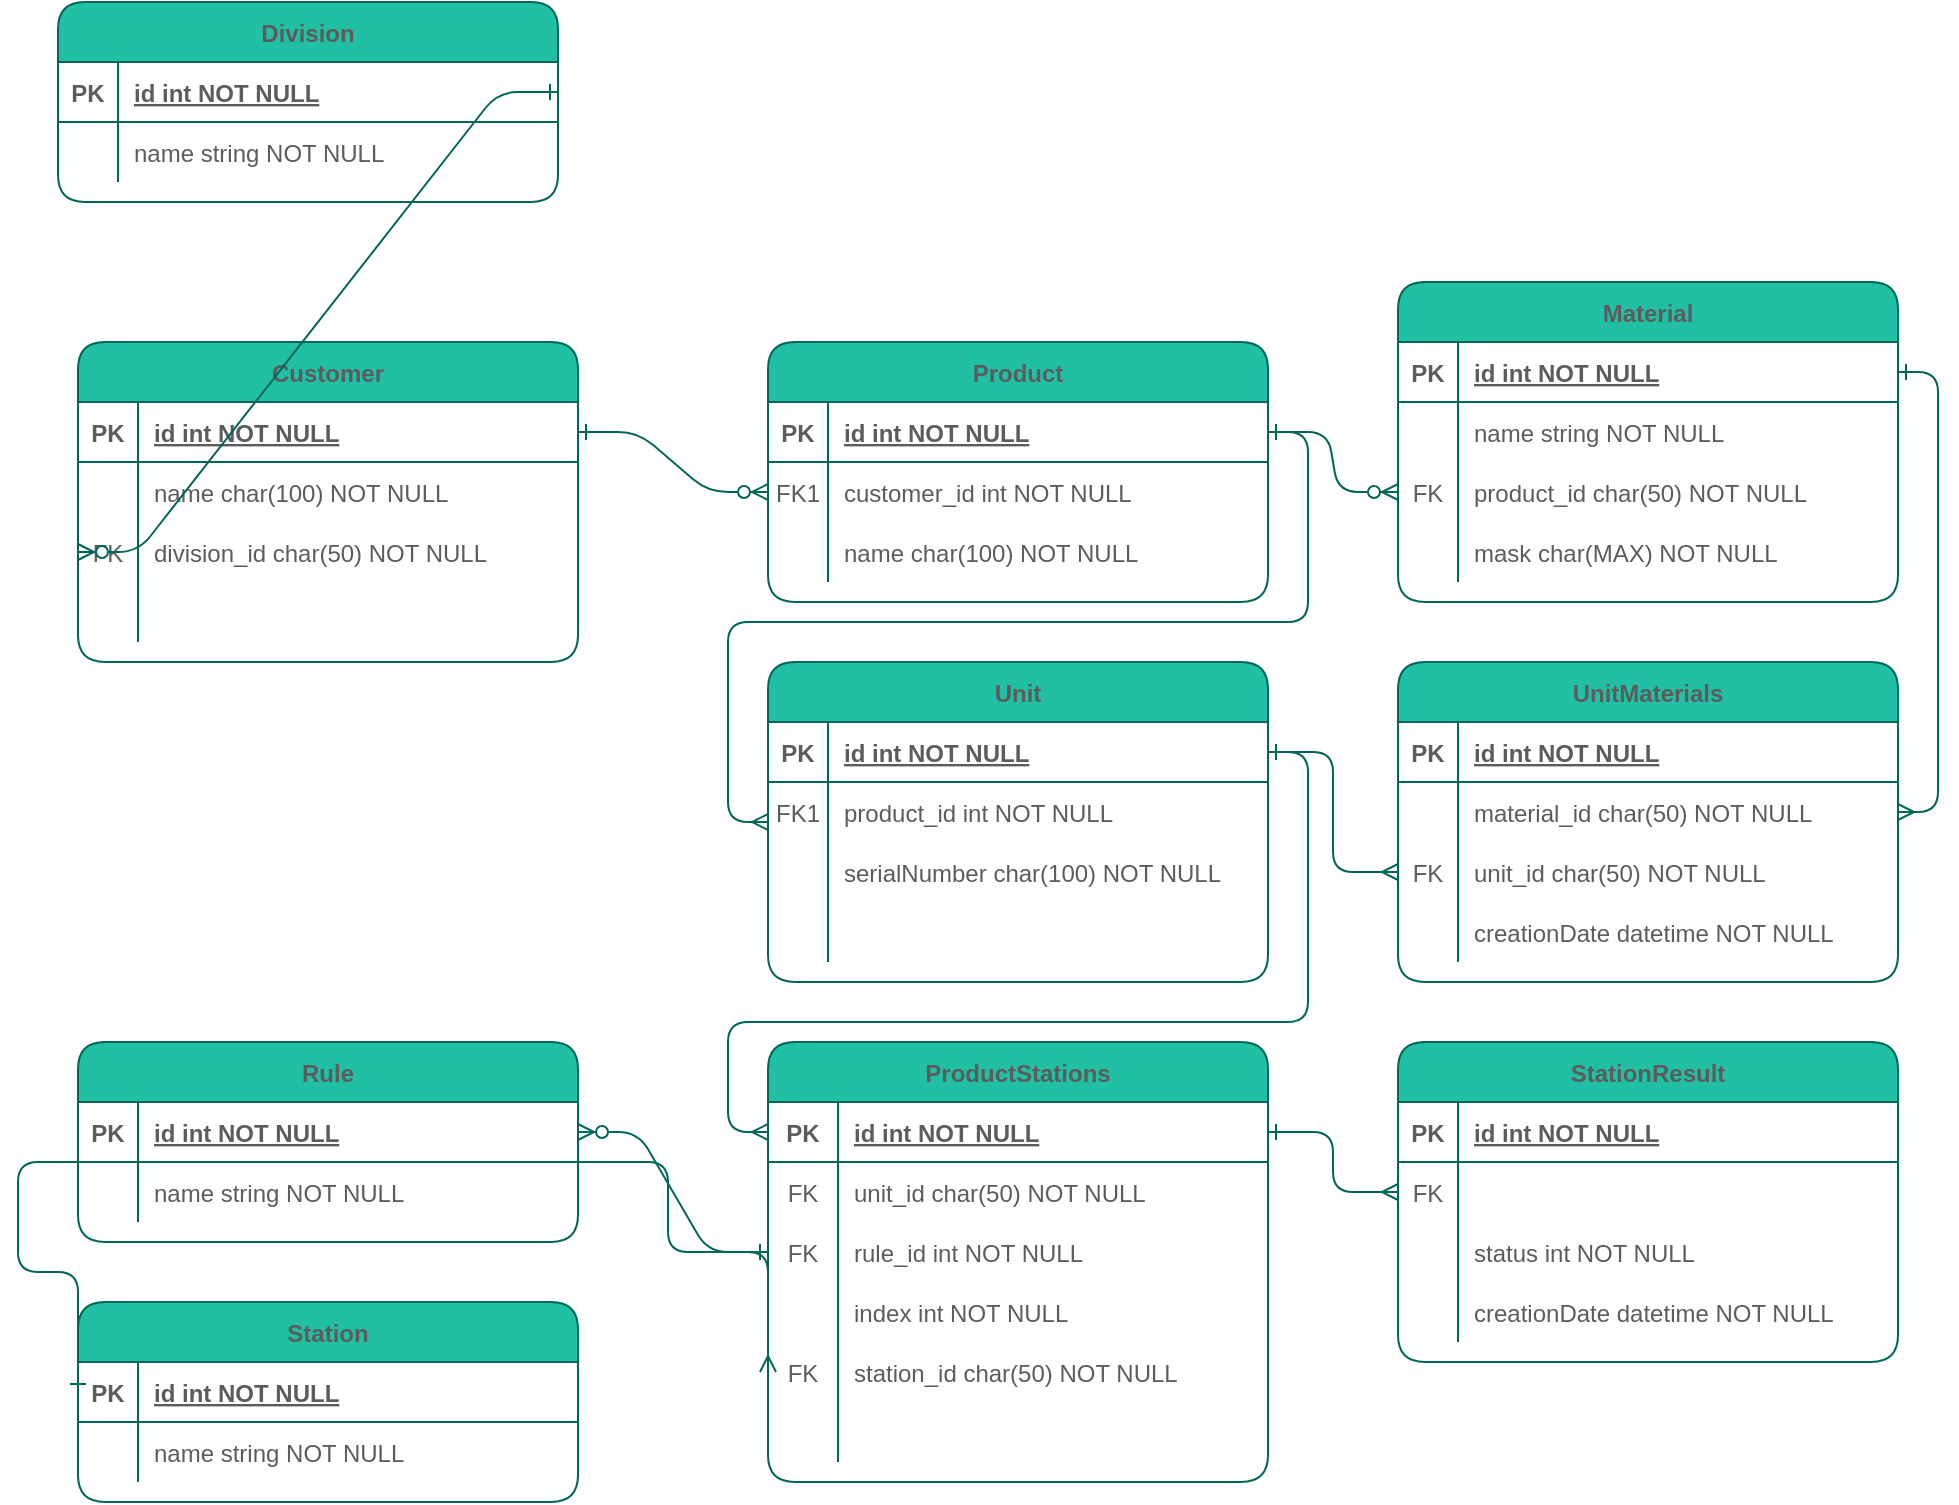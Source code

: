 <mxfile version="13.6.2" type="github">
  <diagram id="R2lEEEUBdFMjLlhIrx00" name="Page-1">
    <mxGraphModel dx="1422" dy="1845" grid="1" gridSize="10" guides="1" tooltips="1" connect="1" arrows="1" fold="1" page="1" pageScale="1" pageWidth="850" pageHeight="1100" math="0" shadow="0" extFonts="Permanent Marker^https://fonts.googleapis.com/css?family=Permanent+Marker">
      <root>
        <mxCell id="0" />
        <mxCell id="1" parent="0" />
        <mxCell id="C-vyLk0tnHw3VtMMgP7b-1" value="" style="edgeStyle=entityRelationEdgeStyle;endArrow=ERzeroToMany;startArrow=ERone;endFill=1;startFill=0;strokeColor=#006658;fontColor=#5C5C5C;" parent="1" source="C-vyLk0tnHw3VtMMgP7b-24" target="C-vyLk0tnHw3VtMMgP7b-6" edge="1">
          <mxGeometry width="100" height="100" relative="1" as="geometry">
            <mxPoint x="340" y="720" as="sourcePoint" />
            <mxPoint x="440" y="620" as="targetPoint" />
          </mxGeometry>
        </mxCell>
        <mxCell id="C-vyLk0tnHw3VtMMgP7b-23" value="Customer" style="shape=table;startSize=30;container=1;collapsible=1;childLayout=tableLayout;fixedRows=1;rowLines=0;fontStyle=1;align=center;resizeLast=1;rounded=1;fillColor=#21C0A5;strokeColor=#006658;fontColor=#5C5C5C;" parent="1" vertex="1">
          <mxGeometry x="80" y="120" width="250" height="160" as="geometry">
            <mxRectangle x="80" y="120" width="90" height="30" as="alternateBounds" />
          </mxGeometry>
        </mxCell>
        <mxCell id="C-vyLk0tnHw3VtMMgP7b-24" value="" style="shape=partialRectangle;collapsible=0;dropTarget=0;pointerEvents=0;fillColor=none;points=[[0,0.5],[1,0.5]];portConstraint=eastwest;top=0;left=0;right=0;bottom=1;rounded=1;strokeColor=#006658;fontColor=#5C5C5C;" parent="C-vyLk0tnHw3VtMMgP7b-23" vertex="1">
          <mxGeometry y="30" width="250" height="30" as="geometry" />
        </mxCell>
        <mxCell id="C-vyLk0tnHw3VtMMgP7b-25" value="PK" style="shape=partialRectangle;overflow=hidden;connectable=0;fillColor=none;top=0;left=0;bottom=0;right=0;fontStyle=1;rounded=1;strokeColor=#006658;fontColor=#5C5C5C;" parent="C-vyLk0tnHw3VtMMgP7b-24" vertex="1">
          <mxGeometry width="30" height="30" as="geometry" />
        </mxCell>
        <mxCell id="C-vyLk0tnHw3VtMMgP7b-26" value="id int NOT NULL " style="shape=partialRectangle;overflow=hidden;connectable=0;fillColor=none;top=0;left=0;bottom=0;right=0;align=left;spacingLeft=6;fontStyle=5;rounded=1;strokeColor=#006658;fontColor=#5C5C5C;" parent="C-vyLk0tnHw3VtMMgP7b-24" vertex="1">
          <mxGeometry x="30" width="220" height="30" as="geometry" />
        </mxCell>
        <mxCell id="C-vyLk0tnHw3VtMMgP7b-27" value="" style="shape=partialRectangle;collapsible=0;dropTarget=0;pointerEvents=0;fillColor=none;points=[[0,0.5],[1,0.5]];portConstraint=eastwest;top=0;left=0;right=0;bottom=0;rounded=1;strokeColor=#006658;fontColor=#5C5C5C;" parent="C-vyLk0tnHw3VtMMgP7b-23" vertex="1">
          <mxGeometry y="60" width="250" height="30" as="geometry" />
        </mxCell>
        <mxCell id="C-vyLk0tnHw3VtMMgP7b-28" value="" style="shape=partialRectangle;overflow=hidden;connectable=0;fillColor=none;top=0;left=0;bottom=0;right=0;rounded=1;strokeColor=#006658;fontColor=#5C5C5C;" parent="C-vyLk0tnHw3VtMMgP7b-27" vertex="1">
          <mxGeometry width="30" height="30" as="geometry" />
        </mxCell>
        <mxCell id="C-vyLk0tnHw3VtMMgP7b-29" value="name char(100) NOT NULL" style="shape=partialRectangle;overflow=hidden;connectable=0;fillColor=none;top=0;left=0;bottom=0;right=0;align=left;spacingLeft=6;rounded=1;strokeColor=#006658;fontColor=#5C5C5C;" parent="C-vyLk0tnHw3VtMMgP7b-27" vertex="1">
          <mxGeometry x="30" width="220" height="30" as="geometry" />
        </mxCell>
        <mxCell id="2rhXVrgkwxVS_i8DhZxt-41" style="shape=partialRectangle;collapsible=0;dropTarget=0;pointerEvents=0;fillColor=none;points=[[0,0.5],[1,0.5]];portConstraint=eastwest;top=0;left=0;right=0;bottom=0;rounded=1;strokeColor=#006658;fontColor=#5C5C5C;" parent="C-vyLk0tnHw3VtMMgP7b-23" vertex="1">
          <mxGeometry y="90" width="250" height="30" as="geometry" />
        </mxCell>
        <mxCell id="2rhXVrgkwxVS_i8DhZxt-42" value="FK" style="shape=partialRectangle;overflow=hidden;connectable=0;fillColor=none;top=0;left=0;bottom=0;right=0;rounded=1;strokeColor=#006658;fontColor=#5C5C5C;" parent="2rhXVrgkwxVS_i8DhZxt-41" vertex="1">
          <mxGeometry width="30" height="30" as="geometry" />
        </mxCell>
        <mxCell id="2rhXVrgkwxVS_i8DhZxt-43" style="shape=partialRectangle;overflow=hidden;connectable=0;fillColor=none;top=0;left=0;bottom=0;right=0;align=left;spacingLeft=6;rounded=1;strokeColor=#006658;fontColor=#5C5C5C;" parent="2rhXVrgkwxVS_i8DhZxt-41" vertex="1">
          <mxGeometry x="30" width="220" height="30" as="geometry" />
        </mxCell>
        <mxCell id="2rhXVrgkwxVS_i8DhZxt-38" style="shape=partialRectangle;collapsible=0;dropTarget=0;pointerEvents=0;fillColor=none;points=[[0,0.5],[1,0.5]];portConstraint=eastwest;top=0;left=0;right=0;bottom=0;rounded=1;strokeColor=#006658;fontColor=#5C5C5C;" parent="C-vyLk0tnHw3VtMMgP7b-23" vertex="1">
          <mxGeometry y="120" width="250" height="30" as="geometry" />
        </mxCell>
        <mxCell id="2rhXVrgkwxVS_i8DhZxt-39" style="shape=partialRectangle;overflow=hidden;connectable=0;fillColor=none;top=0;left=0;bottom=0;right=0;rounded=1;strokeColor=#006658;fontColor=#5C5C5C;" parent="2rhXVrgkwxVS_i8DhZxt-38" vertex="1">
          <mxGeometry width="30" height="30" as="geometry" />
        </mxCell>
        <mxCell id="2rhXVrgkwxVS_i8DhZxt-40" style="shape=partialRectangle;overflow=hidden;connectable=0;fillColor=none;top=0;left=0;bottom=0;right=0;align=left;spacingLeft=6;rounded=1;strokeColor=#006658;fontColor=#5C5C5C;" parent="2rhXVrgkwxVS_i8DhZxt-38" vertex="1">
          <mxGeometry x="30" width="220" height="30" as="geometry" />
        </mxCell>
        <mxCell id="2rhXVrgkwxVS_i8DhZxt-25" value="" style="edgeStyle=entityRelationEdgeStyle;endArrow=ERzeroToMany;startArrow=ERone;endFill=1;startFill=0;exitX=1;exitY=0.5;exitDx=0;exitDy=0;startSize=6;entryX=0;entryY=0.5;entryDx=0;entryDy=0;strokeColor=#006658;fontColor=#5C5C5C;" parent="1" source="2rhXVrgkwxVS_i8DhZxt-2" target="2rhXVrgkwxVS_i8DhZxt-41" edge="1">
          <mxGeometry width="100" height="100" relative="1" as="geometry">
            <mxPoint x="400" y="-5" as="sourcePoint" />
            <mxPoint x="240" y="100" as="targetPoint" />
          </mxGeometry>
        </mxCell>
        <mxCell id="2rhXVrgkwxVS_i8DhZxt-44" value="division_id char(50) NOT NULL" style="shape=partialRectangle;overflow=hidden;connectable=0;fillColor=none;top=0;left=0;bottom=0;right=0;align=left;spacingLeft=6;rounded=1;strokeColor=#006658;fontColor=#5C5C5C;" parent="1" vertex="1">
          <mxGeometry x="110" y="210" width="220" height="30" as="geometry" />
        </mxCell>
        <mxCell id="C-vyLk0tnHw3VtMMgP7b-2" value="Product" style="shape=table;startSize=30;container=1;collapsible=1;childLayout=tableLayout;fixedRows=1;rowLines=0;fontStyle=1;align=center;resizeLast=1;rounded=1;fillColor=#21C0A5;strokeColor=#006658;fontColor=#5C5C5C;" parent="1" vertex="1">
          <mxGeometry x="425" y="120" width="250" height="130" as="geometry" />
        </mxCell>
        <mxCell id="C-vyLk0tnHw3VtMMgP7b-3" value="" style="shape=partialRectangle;collapsible=0;dropTarget=0;pointerEvents=0;fillColor=none;points=[[0,0.5],[1,0.5]];portConstraint=eastwest;top=0;left=0;right=0;bottom=1;rounded=1;strokeColor=#006658;fontColor=#5C5C5C;" parent="C-vyLk0tnHw3VtMMgP7b-2" vertex="1">
          <mxGeometry y="30" width="250" height="30" as="geometry" />
        </mxCell>
        <mxCell id="C-vyLk0tnHw3VtMMgP7b-4" value="PK" style="shape=partialRectangle;overflow=hidden;connectable=0;fillColor=none;top=0;left=0;bottom=0;right=0;fontStyle=1;rounded=1;strokeColor=#006658;fontColor=#5C5C5C;" parent="C-vyLk0tnHw3VtMMgP7b-3" vertex="1">
          <mxGeometry width="30" height="30" as="geometry" />
        </mxCell>
        <mxCell id="C-vyLk0tnHw3VtMMgP7b-5" value="id int NOT NULL " style="shape=partialRectangle;overflow=hidden;connectable=0;fillColor=none;top=0;left=0;bottom=0;right=0;align=left;spacingLeft=6;fontStyle=5;rounded=1;strokeColor=#006658;fontColor=#5C5C5C;" parent="C-vyLk0tnHw3VtMMgP7b-3" vertex="1">
          <mxGeometry x="30" width="220" height="30" as="geometry" />
        </mxCell>
        <mxCell id="C-vyLk0tnHw3VtMMgP7b-6" value="" style="shape=partialRectangle;collapsible=0;dropTarget=0;pointerEvents=0;fillColor=none;points=[[0,0.5],[1,0.5]];portConstraint=eastwest;top=0;left=0;right=0;bottom=0;rounded=1;strokeColor=#006658;fontColor=#5C5C5C;" parent="C-vyLk0tnHw3VtMMgP7b-2" vertex="1">
          <mxGeometry y="60" width="250" height="30" as="geometry" />
        </mxCell>
        <mxCell id="C-vyLk0tnHw3VtMMgP7b-7" value="FK1" style="shape=partialRectangle;overflow=hidden;connectable=0;fillColor=none;top=0;left=0;bottom=0;right=0;rounded=1;strokeColor=#006658;fontColor=#5C5C5C;" parent="C-vyLk0tnHw3VtMMgP7b-6" vertex="1">
          <mxGeometry width="30" height="30" as="geometry" />
        </mxCell>
        <mxCell id="C-vyLk0tnHw3VtMMgP7b-8" value="customer_id int NOT NULL" style="shape=partialRectangle;overflow=hidden;connectable=0;fillColor=none;top=0;left=0;bottom=0;right=0;align=left;spacingLeft=6;rounded=1;strokeColor=#006658;fontColor=#5C5C5C;" parent="C-vyLk0tnHw3VtMMgP7b-6" vertex="1">
          <mxGeometry x="30" width="220" height="30" as="geometry" />
        </mxCell>
        <mxCell id="C-vyLk0tnHw3VtMMgP7b-9" value="" style="shape=partialRectangle;collapsible=0;dropTarget=0;pointerEvents=0;fillColor=none;points=[[0,0.5],[1,0.5]];portConstraint=eastwest;top=0;left=0;right=0;bottom=0;rounded=1;strokeColor=#006658;fontColor=#5C5C5C;" parent="C-vyLk0tnHw3VtMMgP7b-2" vertex="1">
          <mxGeometry y="90" width="250" height="30" as="geometry" />
        </mxCell>
        <mxCell id="C-vyLk0tnHw3VtMMgP7b-10" value="" style="shape=partialRectangle;overflow=hidden;connectable=0;fillColor=none;top=0;left=0;bottom=0;right=0;rounded=1;strokeColor=#006658;fontColor=#5C5C5C;" parent="C-vyLk0tnHw3VtMMgP7b-9" vertex="1">
          <mxGeometry width="30" height="30" as="geometry" />
        </mxCell>
        <mxCell id="C-vyLk0tnHw3VtMMgP7b-11" value="name char(100) NOT NULL" style="shape=partialRectangle;overflow=hidden;connectable=0;fillColor=none;top=0;left=0;bottom=0;right=0;align=left;spacingLeft=6;rounded=1;strokeColor=#006658;fontColor=#5C5C5C;" parent="C-vyLk0tnHw3VtMMgP7b-9" vertex="1">
          <mxGeometry x="30" width="220" height="30" as="geometry" />
        </mxCell>
        <mxCell id="2rhXVrgkwxVS_i8DhZxt-52" value="" style="edgeStyle=entityRelationEdgeStyle;endArrow=ERzeroToMany;startArrow=ERone;endFill=1;startFill=0;exitX=1;exitY=0.5;exitDx=0;exitDy=0;entryX=0;entryY=0.5;entryDx=0;entryDy=0;strokeColor=#006658;fontColor=#5C5C5C;" parent="1" source="C-vyLk0tnHw3VtMMgP7b-3" target="2rhXVrgkwxVS_i8DhZxt-53" edge="1">
          <mxGeometry width="100" height="100" relative="1" as="geometry">
            <mxPoint x="690" y="180" as="sourcePoint" />
            <mxPoint x="730" y="200" as="targetPoint" />
          </mxGeometry>
        </mxCell>
        <mxCell id="2rhXVrgkwxVS_i8DhZxt-87" value="" style="edgeStyle=entityRelationEdgeStyle;endArrow=ERone;startArrow=ERzeroToMany;endFill=0;startFill=1;exitX=1;exitY=0.5;exitDx=0;exitDy=0;entryX=0;entryY=0.5;entryDx=0;entryDy=0;strokeColor=#006658;fontColor=#5C5C5C;" parent="1" source="2rhXVrgkwxVS_i8DhZxt-81" target="2rhXVrgkwxVS_i8DhZxt-77" edge="1">
          <mxGeometry width="100" height="100" relative="1" as="geometry">
            <mxPoint x="335" y="660" as="sourcePoint" />
            <mxPoint x="430" y="690" as="targetPoint" />
          </mxGeometry>
        </mxCell>
        <mxCell id="2rhXVrgkwxVS_i8DhZxt-1" value="Division" style="shape=table;startSize=30;container=1;collapsible=1;childLayout=tableLayout;fixedRows=1;rowLines=0;fontStyle=1;align=center;resizeLast=1;rounded=1;fillColor=#21C0A5;strokeColor=#006658;fontColor=#5C5C5C;" parent="1" vertex="1">
          <mxGeometry x="70" y="-50" width="250" height="100" as="geometry" />
        </mxCell>
        <mxCell id="2rhXVrgkwxVS_i8DhZxt-2" value="" style="shape=partialRectangle;collapsible=0;dropTarget=0;pointerEvents=0;fillColor=none;points=[[0,0.5],[1,0.5]];portConstraint=eastwest;top=0;left=0;right=0;bottom=1;rounded=1;strokeColor=#006658;fontColor=#5C5C5C;" parent="2rhXVrgkwxVS_i8DhZxt-1" vertex="1">
          <mxGeometry y="30" width="250" height="30" as="geometry" />
        </mxCell>
        <mxCell id="2rhXVrgkwxVS_i8DhZxt-3" value="PK" style="shape=partialRectangle;overflow=hidden;connectable=0;fillColor=none;top=0;left=0;bottom=0;right=0;fontStyle=1;rounded=1;strokeColor=#006658;fontColor=#5C5C5C;" parent="2rhXVrgkwxVS_i8DhZxt-2" vertex="1">
          <mxGeometry width="30" height="30" as="geometry" />
        </mxCell>
        <mxCell id="2rhXVrgkwxVS_i8DhZxt-4" value="id int NOT NULL " style="shape=partialRectangle;overflow=hidden;connectable=0;fillColor=none;top=0;left=0;bottom=0;right=0;align=left;spacingLeft=6;fontStyle=5;rounded=1;strokeColor=#006658;fontColor=#5C5C5C;" parent="2rhXVrgkwxVS_i8DhZxt-2" vertex="1">
          <mxGeometry x="30" width="220" height="30" as="geometry" />
        </mxCell>
        <mxCell id="2rhXVrgkwxVS_i8DhZxt-8" value="" style="shape=partialRectangle;collapsible=0;dropTarget=0;pointerEvents=0;fillColor=none;points=[[0,0.5],[1,0.5]];portConstraint=eastwest;top=0;left=0;right=0;bottom=0;rounded=1;strokeColor=#006658;fontColor=#5C5C5C;" parent="2rhXVrgkwxVS_i8DhZxt-1" vertex="1">
          <mxGeometry y="60" width="250" height="30" as="geometry" />
        </mxCell>
        <mxCell id="2rhXVrgkwxVS_i8DhZxt-9" value="" style="shape=partialRectangle;overflow=hidden;connectable=0;fillColor=none;top=0;left=0;bottom=0;right=0;rounded=1;strokeColor=#006658;fontColor=#5C5C5C;" parent="2rhXVrgkwxVS_i8DhZxt-8" vertex="1">
          <mxGeometry width="30" height="30" as="geometry" />
        </mxCell>
        <mxCell id="2rhXVrgkwxVS_i8DhZxt-10" value="name string NOT NULL" style="shape=partialRectangle;overflow=hidden;connectable=0;fillColor=none;top=0;left=0;bottom=0;right=0;align=left;spacingLeft=6;rounded=1;strokeColor=#006658;fontColor=#5C5C5C;" parent="2rhXVrgkwxVS_i8DhZxt-8" vertex="1">
          <mxGeometry x="30" width="220" height="30" as="geometry" />
        </mxCell>
        <mxCell id="2rhXVrgkwxVS_i8DhZxt-117" style="edgeStyle=orthogonalEdgeStyle;rounded=1;sketch=0;orthogonalLoop=1;jettySize=auto;html=1;exitX=0;exitY=0.5;exitDx=0;exitDy=0;entryX=0;entryY=0.5;entryDx=0;entryDy=0;shadow=0;strokeColor=#006658;strokeWidth=1;fillColor=#21C0A5;fontColor=#5C5C5C;endArrow=ERmany;endFill=0;startArrow=ERone;startFill=0;" parent="1" source="2rhXVrgkwxVS_i8DhZxt-18" target="2rhXVrgkwxVS_i8DhZxt-67" edge="1">
          <mxGeometry relative="1" as="geometry">
            <Array as="points">
              <mxPoint x="50" y="585" />
              <mxPoint x="50" y="530" />
              <mxPoint x="375" y="530" />
              <mxPoint x="375" y="575" />
            </Array>
          </mxGeometry>
        </mxCell>
        <mxCell id="2rhXVrgkwxVS_i8DhZxt-118" value="product_station_id char(50) NOT NULL" style="shape=partialRectangle;overflow=hidden;connectable=0;fillColor=none;top=0;left=0;bottom=0;right=0;align=left;spacingLeft=6;rounded=1;strokeColor=#006658;fontColor=#5C5C5C;" parent="1" vertex="1">
          <mxGeometry x="760" y="475" width="220" height="30" as="geometry" />
        </mxCell>
        <mxCell id="2rhXVrgkwxVS_i8DhZxt-119" style="edgeStyle=orthogonalEdgeStyle;rounded=1;sketch=0;orthogonalLoop=1;jettySize=auto;html=1;exitX=1;exitY=0.5;exitDx=0;exitDy=0;entryX=0;entryY=0.5;entryDx=0;entryDy=0;shadow=0;startArrow=ERone;startFill=0;endArrow=ERmany;endFill=0;strokeColor=#006658;strokeWidth=1;fillColor=#21C0A5;fontColor=#5C5C5C;" parent="1" source="2rhXVrgkwxVS_i8DhZxt-60" target="2rhXVrgkwxVS_i8DhZxt-104" edge="1">
          <mxGeometry relative="1" as="geometry" />
        </mxCell>
        <mxCell id="2rhXVrgkwxVS_i8DhZxt-88" value="StationResult" style="shape=table;startSize=30;container=1;collapsible=1;childLayout=tableLayout;fixedRows=1;rowLines=0;fontStyle=1;align=center;resizeLast=1;rounded=1;fillColor=#21C0A5;strokeColor=#006658;fontColor=#5C5C5C;" parent="1" vertex="1">
          <mxGeometry x="740" y="470" width="250" height="160" as="geometry" />
        </mxCell>
        <mxCell id="2rhXVrgkwxVS_i8DhZxt-89" value="" style="shape=partialRectangle;collapsible=0;dropTarget=0;pointerEvents=0;fillColor=none;points=[[0,0.5],[1,0.5]];portConstraint=eastwest;top=0;left=0;right=0;bottom=1;rounded=1;strokeColor=#006658;fontColor=#5C5C5C;" parent="2rhXVrgkwxVS_i8DhZxt-88" vertex="1">
          <mxGeometry y="30" width="250" height="30" as="geometry" />
        </mxCell>
        <mxCell id="2rhXVrgkwxVS_i8DhZxt-90" value="PK" style="shape=partialRectangle;overflow=hidden;connectable=0;fillColor=none;top=0;left=0;bottom=0;right=0;fontStyle=1;rounded=1;strokeColor=#006658;fontColor=#5C5C5C;" parent="2rhXVrgkwxVS_i8DhZxt-89" vertex="1">
          <mxGeometry width="30" height="30" as="geometry" />
        </mxCell>
        <mxCell id="2rhXVrgkwxVS_i8DhZxt-91" value="id int NOT NULL " style="shape=partialRectangle;overflow=hidden;connectable=0;fillColor=none;top=0;left=0;bottom=0;right=0;align=left;spacingLeft=6;fontStyle=5;rounded=1;strokeColor=#006658;fontColor=#5C5C5C;" parent="2rhXVrgkwxVS_i8DhZxt-89" vertex="1">
          <mxGeometry x="30" width="220" height="30" as="geometry" />
        </mxCell>
        <mxCell id="2rhXVrgkwxVS_i8DhZxt-104" style="shape=partialRectangle;collapsible=0;dropTarget=0;pointerEvents=0;fillColor=none;points=[[0,0.5],[1,0.5]];portConstraint=eastwest;top=0;left=0;right=0;bottom=0;rounded=1;strokeColor=#006658;fontColor=#5C5C5C;" parent="2rhXVrgkwxVS_i8DhZxt-88" vertex="1">
          <mxGeometry y="60" width="250" height="30" as="geometry" />
        </mxCell>
        <mxCell id="2rhXVrgkwxVS_i8DhZxt-105" value="FK" style="shape=partialRectangle;overflow=hidden;connectable=0;fillColor=none;top=0;left=0;bottom=0;right=0;rounded=1;strokeColor=#006658;fontColor=#5C5C5C;" parent="2rhXVrgkwxVS_i8DhZxt-104" vertex="1">
          <mxGeometry width="30" height="30" as="geometry" />
        </mxCell>
        <mxCell id="2rhXVrgkwxVS_i8DhZxt-106" style="shape=partialRectangle;overflow=hidden;connectable=0;fillColor=none;top=0;left=0;bottom=0;right=0;align=left;spacingLeft=6;rounded=1;strokeColor=#006658;fontColor=#5C5C5C;" parent="2rhXVrgkwxVS_i8DhZxt-104" vertex="1">
          <mxGeometry x="30" width="220" height="30" as="geometry" />
        </mxCell>
        <mxCell id="2rhXVrgkwxVS_i8DhZxt-92" value="" style="shape=partialRectangle;collapsible=0;dropTarget=0;pointerEvents=0;fillColor=none;points=[[0,0.5],[1,0.5]];portConstraint=eastwest;top=0;left=0;right=0;bottom=0;rounded=1;strokeColor=#006658;fontColor=#5C5C5C;" parent="2rhXVrgkwxVS_i8DhZxt-88" vertex="1">
          <mxGeometry y="90" width="250" height="30" as="geometry" />
        </mxCell>
        <mxCell id="2rhXVrgkwxVS_i8DhZxt-93" value="" style="shape=partialRectangle;overflow=hidden;connectable=0;fillColor=none;top=0;left=0;bottom=0;right=0;rounded=1;strokeColor=#006658;fontColor=#5C5C5C;" parent="2rhXVrgkwxVS_i8DhZxt-92" vertex="1">
          <mxGeometry width="30" height="30" as="geometry" />
        </mxCell>
        <mxCell id="2rhXVrgkwxVS_i8DhZxt-94" value="status int NOT NULL" style="shape=partialRectangle;overflow=hidden;connectable=0;fillColor=none;top=0;left=0;bottom=0;right=0;align=left;spacingLeft=6;rounded=1;strokeColor=#006658;fontColor=#5C5C5C;" parent="2rhXVrgkwxVS_i8DhZxt-92" vertex="1">
          <mxGeometry x="30" width="220" height="30" as="geometry" />
        </mxCell>
        <mxCell id="2rhXVrgkwxVS_i8DhZxt-101" style="shape=partialRectangle;collapsible=0;dropTarget=0;pointerEvents=0;fillColor=none;points=[[0,0.5],[1,0.5]];portConstraint=eastwest;top=0;left=0;right=0;bottom=0;rounded=1;strokeColor=#006658;fontColor=#5C5C5C;" parent="2rhXVrgkwxVS_i8DhZxt-88" vertex="1">
          <mxGeometry y="120" width="250" height="30" as="geometry" />
        </mxCell>
        <mxCell id="2rhXVrgkwxVS_i8DhZxt-102" style="shape=partialRectangle;overflow=hidden;connectable=0;fillColor=none;top=0;left=0;bottom=0;right=0;rounded=1;strokeColor=#006658;fontColor=#5C5C5C;" parent="2rhXVrgkwxVS_i8DhZxt-101" vertex="1">
          <mxGeometry width="30" height="30" as="geometry" />
        </mxCell>
        <mxCell id="2rhXVrgkwxVS_i8DhZxt-103" value="creationDate datetime NOT NULL" style="shape=partialRectangle;overflow=hidden;connectable=0;fillColor=none;top=0;left=0;bottom=0;right=0;align=left;spacingLeft=6;rounded=1;strokeColor=#006658;fontColor=#5C5C5C;" parent="2rhXVrgkwxVS_i8DhZxt-101" vertex="1">
          <mxGeometry x="30" width="220" height="30" as="geometry" />
        </mxCell>
        <mxCell id="2rhXVrgkwxVS_i8DhZxt-59" value="ProductStations" style="shape=table;startSize=30;container=1;collapsible=1;childLayout=tableLayout;fixedRows=1;rowLines=0;fontStyle=1;align=center;resizeLast=1;rounded=1;fillColor=#21C0A5;strokeColor=#006658;fontColor=#5C5C5C;flipH=0;" parent="1" vertex="1">
          <mxGeometry x="425" y="470" width="250" height="220" as="geometry" />
        </mxCell>
        <mxCell id="2rhXVrgkwxVS_i8DhZxt-60" value="" style="shape=partialRectangle;collapsible=0;dropTarget=0;pointerEvents=0;fillColor=none;points=[[0,0.5],[1,0.5]];portConstraint=eastwest;top=0;left=0;right=0;bottom=1;rounded=1;strokeColor=#006658;fontColor=#5C5C5C;" parent="2rhXVrgkwxVS_i8DhZxt-59" vertex="1">
          <mxGeometry y="30" width="250" height="30" as="geometry" />
        </mxCell>
        <mxCell id="2rhXVrgkwxVS_i8DhZxt-61" value="PK" style="shape=partialRectangle;overflow=hidden;connectable=0;fillColor=none;top=0;left=0;bottom=0;right=0;fontStyle=1;rounded=1;strokeColor=#006658;fontColor=#5C5C5C;" parent="2rhXVrgkwxVS_i8DhZxt-60" vertex="1">
          <mxGeometry width="35" height="30" as="geometry" />
        </mxCell>
        <mxCell id="2rhXVrgkwxVS_i8DhZxt-62" value="id int NOT NULL " style="shape=partialRectangle;overflow=hidden;connectable=0;fillColor=none;top=0;left=0;bottom=0;right=0;align=left;spacingLeft=6;fontStyle=5;rounded=1;strokeColor=#006658;fontColor=#5C5C5C;" parent="2rhXVrgkwxVS_i8DhZxt-60" vertex="1">
          <mxGeometry x="35" width="215" height="30" as="geometry" />
        </mxCell>
        <mxCell id="2rhXVrgkwxVS_i8DhZxt-63" value="" style="shape=partialRectangle;collapsible=0;dropTarget=0;pointerEvents=0;fillColor=none;points=[[0,0.5],[1,0.5]];portConstraint=eastwest;top=0;left=0;right=0;bottom=0;rounded=1;strokeColor=#006658;fontColor=#5C5C5C;" parent="2rhXVrgkwxVS_i8DhZxt-59" vertex="1">
          <mxGeometry y="60" width="250" height="30" as="geometry" />
        </mxCell>
        <mxCell id="2rhXVrgkwxVS_i8DhZxt-64" value="FK" style="shape=partialRectangle;overflow=hidden;connectable=0;fillColor=none;top=0;left=0;bottom=0;right=0;rounded=1;strokeColor=#006658;fontColor=#5C5C5C;" parent="2rhXVrgkwxVS_i8DhZxt-63" vertex="1">
          <mxGeometry width="35" height="30" as="geometry" />
        </mxCell>
        <mxCell id="2rhXVrgkwxVS_i8DhZxt-65" value="unit_id char(50) NOT NULL" style="shape=partialRectangle;overflow=hidden;connectable=0;fillColor=none;top=0;left=0;bottom=0;right=0;align=left;spacingLeft=6;rounded=1;strokeColor=#006658;fontColor=#5C5C5C;" parent="2rhXVrgkwxVS_i8DhZxt-63" vertex="1">
          <mxGeometry x="35" width="215" height="30" as="geometry" />
        </mxCell>
        <mxCell id="2rhXVrgkwxVS_i8DhZxt-77" style="shape=partialRectangle;collapsible=0;dropTarget=0;pointerEvents=0;fillColor=none;points=[[0,0.5],[1,0.5]];portConstraint=eastwest;top=0;left=0;right=0;bottom=0;rounded=1;strokeColor=#006658;fontColor=#5C5C5C;" parent="2rhXVrgkwxVS_i8DhZxt-59" vertex="1">
          <mxGeometry y="90" width="250" height="30" as="geometry" />
        </mxCell>
        <mxCell id="2rhXVrgkwxVS_i8DhZxt-78" value="FK" style="shape=partialRectangle;overflow=hidden;connectable=0;fillColor=none;top=0;left=0;bottom=0;right=0;rounded=1;strokeColor=#006658;fontColor=#5C5C5C;" parent="2rhXVrgkwxVS_i8DhZxt-77" vertex="1">
          <mxGeometry width="35" height="30" as="geometry" />
        </mxCell>
        <mxCell id="2rhXVrgkwxVS_i8DhZxt-79" value="rule_id int NOT NULL" style="shape=partialRectangle;overflow=hidden;connectable=0;fillColor=none;top=0;left=0;bottom=0;right=0;align=left;spacingLeft=6;rounded=1;strokeColor=#006658;fontColor=#5C5C5C;" parent="2rhXVrgkwxVS_i8DhZxt-77" vertex="1">
          <mxGeometry x="35" width="215" height="30" as="geometry" />
        </mxCell>
        <mxCell id="2rhXVrgkwxVS_i8DhZxt-70" style="shape=partialRectangle;collapsible=0;dropTarget=0;pointerEvents=0;fillColor=none;points=[[0,0.5],[1,0.5]];portConstraint=eastwest;top=0;left=0;right=0;bottom=0;rounded=1;strokeColor=#006658;fontColor=#5C5C5C;" parent="2rhXVrgkwxVS_i8DhZxt-59" vertex="1">
          <mxGeometry y="120" width="250" height="30" as="geometry" />
        </mxCell>
        <mxCell id="2rhXVrgkwxVS_i8DhZxt-71" style="shape=partialRectangle;overflow=hidden;connectable=0;fillColor=none;top=0;left=0;bottom=0;right=0;rounded=1;strokeColor=#006658;fontColor=#5C5C5C;" parent="2rhXVrgkwxVS_i8DhZxt-70" vertex="1">
          <mxGeometry width="35" height="30" as="geometry" />
        </mxCell>
        <mxCell id="2rhXVrgkwxVS_i8DhZxt-72" value="index int NOT NULL" style="shape=partialRectangle;overflow=hidden;connectable=0;fillColor=none;top=0;left=0;bottom=0;right=0;align=left;spacingLeft=6;rounded=1;strokeColor=#006658;fontColor=#5C5C5C;" parent="2rhXVrgkwxVS_i8DhZxt-70" vertex="1">
          <mxGeometry x="35" width="215" height="30" as="geometry" />
        </mxCell>
        <mxCell id="2rhXVrgkwxVS_i8DhZxt-67" style="shape=partialRectangle;collapsible=0;dropTarget=0;pointerEvents=0;fillColor=none;points=[[0,0.5],[1,0.5]];portConstraint=eastwest;top=0;left=0;right=0;bottom=0;rounded=1;strokeColor=#006658;fontColor=#5C5C5C;" parent="2rhXVrgkwxVS_i8DhZxt-59" vertex="1">
          <mxGeometry y="150" width="250" height="30" as="geometry" />
        </mxCell>
        <mxCell id="2rhXVrgkwxVS_i8DhZxt-68" value="FK" style="shape=partialRectangle;overflow=hidden;connectable=0;fillColor=none;top=0;left=0;bottom=0;right=0;rounded=1;strokeColor=#006658;fontColor=#5C5C5C;" parent="2rhXVrgkwxVS_i8DhZxt-67" vertex="1">
          <mxGeometry width="35" height="30" as="geometry" />
        </mxCell>
        <mxCell id="2rhXVrgkwxVS_i8DhZxt-69" value="station_id char(50) NOT NULL" style="shape=partialRectangle;overflow=hidden;connectable=0;fillColor=none;top=0;left=0;bottom=0;right=0;align=left;spacingLeft=6;rounded=1;strokeColor=#006658;fontColor=#5C5C5C;" parent="2rhXVrgkwxVS_i8DhZxt-67" vertex="1">
          <mxGeometry x="35" width="215" height="30" as="geometry" />
        </mxCell>
        <mxCell id="2rhXVrgkwxVS_i8DhZxt-74" style="shape=partialRectangle;collapsible=0;dropTarget=0;pointerEvents=0;fillColor=none;points=[[0,0.5],[1,0.5]];portConstraint=eastwest;top=0;left=0;right=0;bottom=0;rounded=1;strokeColor=#006658;fontColor=#5C5C5C;" parent="2rhXVrgkwxVS_i8DhZxt-59" vertex="1">
          <mxGeometry y="180" width="250" height="30" as="geometry" />
        </mxCell>
        <mxCell id="2rhXVrgkwxVS_i8DhZxt-75" style="shape=partialRectangle;overflow=hidden;connectable=0;fillColor=none;top=0;left=0;bottom=0;right=0;rounded=1;strokeColor=#006658;fontColor=#5C5C5C;" parent="2rhXVrgkwxVS_i8DhZxt-74" vertex="1">
          <mxGeometry width="35" height="30" as="geometry" />
        </mxCell>
        <mxCell id="2rhXVrgkwxVS_i8DhZxt-76" style="shape=partialRectangle;overflow=hidden;connectable=0;fillColor=none;top=0;left=0;bottom=0;right=0;align=left;spacingLeft=6;rounded=1;strokeColor=#006658;fontColor=#5C5C5C;" parent="2rhXVrgkwxVS_i8DhZxt-74" vertex="1">
          <mxGeometry x="35" width="215" height="30" as="geometry" />
        </mxCell>
        <mxCell id="2rhXVrgkwxVS_i8DhZxt-80" value="Rule" style="shape=table;startSize=30;container=1;collapsible=1;childLayout=tableLayout;fixedRows=1;rowLines=0;fontStyle=1;align=center;resizeLast=1;rounded=1;fillColor=#21C0A5;strokeColor=#006658;fontColor=#5C5C5C;" parent="1" vertex="1">
          <mxGeometry x="80" y="470" width="250" height="100" as="geometry" />
        </mxCell>
        <mxCell id="2rhXVrgkwxVS_i8DhZxt-81" value="" style="shape=partialRectangle;collapsible=0;dropTarget=0;pointerEvents=0;fillColor=none;points=[[0,0.5],[1,0.5]];portConstraint=eastwest;top=0;left=0;right=0;bottom=1;rounded=1;strokeColor=#006658;fontColor=#5C5C5C;" parent="2rhXVrgkwxVS_i8DhZxt-80" vertex="1">
          <mxGeometry y="30" width="250" height="30" as="geometry" />
        </mxCell>
        <mxCell id="2rhXVrgkwxVS_i8DhZxt-82" value="PK" style="shape=partialRectangle;overflow=hidden;connectable=0;fillColor=none;top=0;left=0;bottom=0;right=0;fontStyle=1;rounded=1;strokeColor=#006658;fontColor=#5C5C5C;" parent="2rhXVrgkwxVS_i8DhZxt-81" vertex="1">
          <mxGeometry width="30" height="30" as="geometry" />
        </mxCell>
        <mxCell id="2rhXVrgkwxVS_i8DhZxt-83" value="id int NOT NULL " style="shape=partialRectangle;overflow=hidden;connectable=0;fillColor=none;top=0;left=0;bottom=0;right=0;align=left;spacingLeft=6;fontStyle=5;rounded=1;strokeColor=#006658;fontColor=#5C5C5C;" parent="2rhXVrgkwxVS_i8DhZxt-81" vertex="1">
          <mxGeometry x="30" width="220" height="30" as="geometry" />
        </mxCell>
        <mxCell id="2rhXVrgkwxVS_i8DhZxt-84" value="" style="shape=partialRectangle;collapsible=0;dropTarget=0;pointerEvents=0;fillColor=none;points=[[0,0.5],[1,0.5]];portConstraint=eastwest;top=0;left=0;right=0;bottom=0;rounded=1;strokeColor=#006658;fontColor=#5C5C5C;" parent="2rhXVrgkwxVS_i8DhZxt-80" vertex="1">
          <mxGeometry y="60" width="250" height="30" as="geometry" />
        </mxCell>
        <mxCell id="2rhXVrgkwxVS_i8DhZxt-85" value="" style="shape=partialRectangle;overflow=hidden;connectable=0;fillColor=none;top=0;left=0;bottom=0;right=0;rounded=1;strokeColor=#006658;fontColor=#5C5C5C;" parent="2rhXVrgkwxVS_i8DhZxt-84" vertex="1">
          <mxGeometry width="30" height="30" as="geometry" />
        </mxCell>
        <mxCell id="2rhXVrgkwxVS_i8DhZxt-86" value="name string NOT NULL" style="shape=partialRectangle;overflow=hidden;connectable=0;fillColor=none;top=0;left=0;bottom=0;right=0;align=left;spacingLeft=6;rounded=1;strokeColor=#006658;fontColor=#5C5C5C;" parent="2rhXVrgkwxVS_i8DhZxt-84" vertex="1">
          <mxGeometry x="30" width="220" height="30" as="geometry" />
        </mxCell>
        <mxCell id="2rhXVrgkwxVS_i8DhZxt-17" value="Station" style="shape=table;startSize=30;container=1;collapsible=1;childLayout=tableLayout;fixedRows=1;rowLines=0;fontStyle=1;align=center;resizeLast=1;rounded=1;fillColor=#21C0A5;strokeColor=#006658;fontColor=#5C5C5C;" parent="1" vertex="1">
          <mxGeometry x="80" y="600" width="250" height="100" as="geometry" />
        </mxCell>
        <mxCell id="2rhXVrgkwxVS_i8DhZxt-18" value="" style="shape=partialRectangle;collapsible=0;dropTarget=0;pointerEvents=0;fillColor=none;points=[[0,0.5],[1,0.5]];portConstraint=eastwest;top=0;left=0;right=0;bottom=1;rounded=1;strokeColor=#006658;fontColor=#5C5C5C;" parent="2rhXVrgkwxVS_i8DhZxt-17" vertex="1">
          <mxGeometry y="30" width="250" height="30" as="geometry" />
        </mxCell>
        <mxCell id="2rhXVrgkwxVS_i8DhZxt-19" value="PK" style="shape=partialRectangle;overflow=hidden;connectable=0;fillColor=none;top=0;left=0;bottom=0;right=0;fontStyle=1;rounded=1;strokeColor=#006658;fontColor=#5C5C5C;" parent="2rhXVrgkwxVS_i8DhZxt-18" vertex="1">
          <mxGeometry width="30" height="30" as="geometry" />
        </mxCell>
        <mxCell id="2rhXVrgkwxVS_i8DhZxt-20" value="id int NOT NULL " style="shape=partialRectangle;overflow=hidden;connectable=0;fillColor=none;top=0;left=0;bottom=0;right=0;align=left;spacingLeft=6;fontStyle=5;rounded=1;strokeColor=#006658;fontColor=#5C5C5C;" parent="2rhXVrgkwxVS_i8DhZxt-18" vertex="1">
          <mxGeometry x="30" width="220" height="30" as="geometry" />
        </mxCell>
        <mxCell id="2rhXVrgkwxVS_i8DhZxt-21" value="" style="shape=partialRectangle;collapsible=0;dropTarget=0;pointerEvents=0;fillColor=none;points=[[0,0.5],[1,0.5]];portConstraint=eastwest;top=0;left=0;right=0;bottom=0;rounded=1;strokeColor=#006658;fontColor=#5C5C5C;" parent="2rhXVrgkwxVS_i8DhZxt-17" vertex="1">
          <mxGeometry y="60" width="250" height="30" as="geometry" />
        </mxCell>
        <mxCell id="2rhXVrgkwxVS_i8DhZxt-22" value="" style="shape=partialRectangle;overflow=hidden;connectable=0;fillColor=none;top=0;left=0;bottom=0;right=0;rounded=1;strokeColor=#006658;fontColor=#5C5C5C;" parent="2rhXVrgkwxVS_i8DhZxt-21" vertex="1">
          <mxGeometry width="30" height="30" as="geometry" />
        </mxCell>
        <mxCell id="2rhXVrgkwxVS_i8DhZxt-23" value="name string NOT NULL" style="shape=partialRectangle;overflow=hidden;connectable=0;fillColor=none;top=0;left=0;bottom=0;right=0;align=left;spacingLeft=6;rounded=1;strokeColor=#006658;fontColor=#5C5C5C;" parent="2rhXVrgkwxVS_i8DhZxt-21" vertex="1">
          <mxGeometry x="30" width="220" height="30" as="geometry" />
        </mxCell>
        <mxCell id="2rhXVrgkwxVS_i8DhZxt-120" value="Unit" style="shape=table;startSize=30;container=1;collapsible=1;childLayout=tableLayout;fixedRows=1;rowLines=0;fontStyle=1;align=center;resizeLast=1;rounded=1;fillColor=#21C0A5;strokeColor=#006658;fontColor=#5C5C5C;" parent="1" vertex="1">
          <mxGeometry x="425" y="280" width="250" height="160" as="geometry" />
        </mxCell>
        <mxCell id="2rhXVrgkwxVS_i8DhZxt-121" value="" style="shape=partialRectangle;collapsible=0;dropTarget=0;pointerEvents=0;fillColor=none;points=[[0,0.5],[1,0.5]];portConstraint=eastwest;top=0;left=0;right=0;bottom=1;rounded=1;strokeColor=#006658;fontColor=#5C5C5C;" parent="2rhXVrgkwxVS_i8DhZxt-120" vertex="1">
          <mxGeometry y="30" width="250" height="30" as="geometry" />
        </mxCell>
        <mxCell id="2rhXVrgkwxVS_i8DhZxt-122" value="PK" style="shape=partialRectangle;overflow=hidden;connectable=0;fillColor=none;top=0;left=0;bottom=0;right=0;fontStyle=1;rounded=1;strokeColor=#006658;fontColor=#5C5C5C;" parent="2rhXVrgkwxVS_i8DhZxt-121" vertex="1">
          <mxGeometry width="30" height="30" as="geometry" />
        </mxCell>
        <mxCell id="2rhXVrgkwxVS_i8DhZxt-123" value="id int NOT NULL " style="shape=partialRectangle;overflow=hidden;connectable=0;fillColor=none;top=0;left=0;bottom=0;right=0;align=left;spacingLeft=6;fontStyle=5;rounded=1;strokeColor=#006658;fontColor=#5C5C5C;" parent="2rhXVrgkwxVS_i8DhZxt-121" vertex="1">
          <mxGeometry x="30" width="220" height="30" as="geometry" />
        </mxCell>
        <mxCell id="2rhXVrgkwxVS_i8DhZxt-124" value="" style="shape=partialRectangle;collapsible=0;dropTarget=0;pointerEvents=0;fillColor=none;points=[[0,0.5],[1,0.5]];portConstraint=eastwest;top=0;left=0;right=0;bottom=0;rounded=1;strokeColor=#006658;fontColor=#5C5C5C;" parent="2rhXVrgkwxVS_i8DhZxt-120" vertex="1">
          <mxGeometry y="60" width="250" height="30" as="geometry" />
        </mxCell>
        <mxCell id="2rhXVrgkwxVS_i8DhZxt-125" value="FK1" style="shape=partialRectangle;overflow=hidden;connectable=0;fillColor=none;top=0;left=0;bottom=0;right=0;rounded=1;strokeColor=#006658;fontColor=#5C5C5C;" parent="2rhXVrgkwxVS_i8DhZxt-124" vertex="1">
          <mxGeometry width="30" height="30" as="geometry" />
        </mxCell>
        <mxCell id="2rhXVrgkwxVS_i8DhZxt-126" value="product_id int NOT NULL" style="shape=partialRectangle;overflow=hidden;connectable=0;fillColor=none;top=0;left=0;bottom=0;right=0;align=left;spacingLeft=6;rounded=1;strokeColor=#006658;fontColor=#5C5C5C;" parent="2rhXVrgkwxVS_i8DhZxt-124" vertex="1">
          <mxGeometry x="30" width="220" height="30" as="geometry" />
        </mxCell>
        <mxCell id="2rhXVrgkwxVS_i8DhZxt-127" value="" style="shape=partialRectangle;collapsible=0;dropTarget=0;pointerEvents=0;fillColor=none;points=[[0,0.5],[1,0.5]];portConstraint=eastwest;top=0;left=0;right=0;bottom=0;rounded=1;strokeColor=#006658;fontColor=#5C5C5C;" parent="2rhXVrgkwxVS_i8DhZxt-120" vertex="1">
          <mxGeometry y="90" width="250" height="30" as="geometry" />
        </mxCell>
        <mxCell id="2rhXVrgkwxVS_i8DhZxt-128" value="" style="shape=partialRectangle;overflow=hidden;connectable=0;fillColor=none;top=0;left=0;bottom=0;right=0;rounded=1;strokeColor=#006658;fontColor=#5C5C5C;" parent="2rhXVrgkwxVS_i8DhZxt-127" vertex="1">
          <mxGeometry width="30" height="30" as="geometry" />
        </mxCell>
        <mxCell id="2rhXVrgkwxVS_i8DhZxt-129" value="serialNumber char(100) NOT NULL" style="shape=partialRectangle;overflow=hidden;connectable=0;fillColor=none;top=0;left=0;bottom=0;right=0;align=left;spacingLeft=6;rounded=1;strokeColor=#006658;fontColor=#5C5C5C;" parent="2rhXVrgkwxVS_i8DhZxt-127" vertex="1">
          <mxGeometry x="30" width="220" height="30" as="geometry" />
        </mxCell>
        <mxCell id="2rhXVrgkwxVS_i8DhZxt-130" style="shape=partialRectangle;collapsible=0;dropTarget=0;pointerEvents=0;fillColor=none;points=[[0,0.5],[1,0.5]];portConstraint=eastwest;top=0;left=0;right=0;bottom=0;rounded=1;strokeColor=#006658;fontColor=#5C5C5C;" parent="2rhXVrgkwxVS_i8DhZxt-120" vertex="1">
          <mxGeometry y="120" width="250" height="30" as="geometry" />
        </mxCell>
        <mxCell id="2rhXVrgkwxVS_i8DhZxt-131" style="shape=partialRectangle;overflow=hidden;connectable=0;fillColor=none;top=0;left=0;bottom=0;right=0;rounded=1;strokeColor=#006658;fontColor=#5C5C5C;" parent="2rhXVrgkwxVS_i8DhZxt-130" vertex="1">
          <mxGeometry width="30" height="30" as="geometry" />
        </mxCell>
        <mxCell id="2rhXVrgkwxVS_i8DhZxt-132" style="shape=partialRectangle;overflow=hidden;connectable=0;fillColor=none;top=0;left=0;bottom=0;right=0;align=left;spacingLeft=6;rounded=1;strokeColor=#006658;fontColor=#5C5C5C;" parent="2rhXVrgkwxVS_i8DhZxt-130" vertex="1">
          <mxGeometry x="30" width="220" height="30" as="geometry" />
        </mxCell>
        <mxCell id="2rhXVrgkwxVS_i8DhZxt-133" style="edgeStyle=orthogonalEdgeStyle;rounded=1;sketch=0;orthogonalLoop=1;jettySize=auto;html=1;exitX=1;exitY=0.5;exitDx=0;exitDy=0;entryX=0;entryY=0.5;entryDx=0;entryDy=0;shadow=0;startArrow=ERone;startFill=0;endArrow=ERmany;endFill=0;strokeColor=#006658;strokeWidth=1;fillColor=#21C0A5;fontColor=#5C5C5C;" parent="1" source="C-vyLk0tnHw3VtMMgP7b-3" target="2rhXVrgkwxVS_i8DhZxt-120" edge="1">
          <mxGeometry relative="1" as="geometry">
            <Array as="points">
              <mxPoint x="695" y="165" />
              <mxPoint x="695" y="260" />
              <mxPoint x="405" y="260" />
              <mxPoint x="405" y="360" />
            </Array>
          </mxGeometry>
        </mxCell>
        <mxCell id="2rhXVrgkwxVS_i8DhZxt-45" value="Material" style="shape=table;startSize=30;container=1;collapsible=1;childLayout=tableLayout;fixedRows=1;rowLines=0;fontStyle=1;align=center;resizeLast=1;rounded=1;fillColor=#21C0A5;strokeColor=#006658;fontColor=#5C5C5C;" parent="1" vertex="1">
          <mxGeometry x="740" y="90" width="250" height="160" as="geometry" />
        </mxCell>
        <mxCell id="2rhXVrgkwxVS_i8DhZxt-46" value="" style="shape=partialRectangle;collapsible=0;dropTarget=0;pointerEvents=0;fillColor=none;points=[[0,0.5],[1,0.5]];portConstraint=eastwest;top=0;left=0;right=0;bottom=1;rounded=1;strokeColor=#006658;fontColor=#5C5C5C;" parent="2rhXVrgkwxVS_i8DhZxt-45" vertex="1">
          <mxGeometry y="30" width="250" height="30" as="geometry" />
        </mxCell>
        <mxCell id="2rhXVrgkwxVS_i8DhZxt-47" value="PK" style="shape=partialRectangle;overflow=hidden;connectable=0;fillColor=none;top=0;left=0;bottom=0;right=0;fontStyle=1;rounded=1;strokeColor=#006658;fontColor=#5C5C5C;" parent="2rhXVrgkwxVS_i8DhZxt-46" vertex="1">
          <mxGeometry width="30" height="30" as="geometry" />
        </mxCell>
        <mxCell id="2rhXVrgkwxVS_i8DhZxt-48" value="id int NOT NULL " style="shape=partialRectangle;overflow=hidden;connectable=0;fillColor=none;top=0;left=0;bottom=0;right=0;align=left;spacingLeft=6;fontStyle=5;rounded=1;strokeColor=#006658;fontColor=#5C5C5C;" parent="2rhXVrgkwxVS_i8DhZxt-46" vertex="1">
          <mxGeometry x="30" width="220" height="30" as="geometry" />
        </mxCell>
        <mxCell id="2rhXVrgkwxVS_i8DhZxt-49" value="" style="shape=partialRectangle;collapsible=0;dropTarget=0;pointerEvents=0;fillColor=none;points=[[0,0.5],[1,0.5]];portConstraint=eastwest;top=0;left=0;right=0;bottom=0;rounded=1;strokeColor=#006658;fontColor=#5C5C5C;" parent="2rhXVrgkwxVS_i8DhZxt-45" vertex="1">
          <mxGeometry y="60" width="250" height="30" as="geometry" />
        </mxCell>
        <mxCell id="2rhXVrgkwxVS_i8DhZxt-50" value="" style="shape=partialRectangle;overflow=hidden;connectable=0;fillColor=none;top=0;left=0;bottom=0;right=0;rounded=1;strokeColor=#006658;fontColor=#5C5C5C;" parent="2rhXVrgkwxVS_i8DhZxt-49" vertex="1">
          <mxGeometry width="30" height="30" as="geometry" />
        </mxCell>
        <mxCell id="2rhXVrgkwxVS_i8DhZxt-51" value="name string NOT NULL" style="shape=partialRectangle;overflow=hidden;connectable=0;fillColor=none;top=0;left=0;bottom=0;right=0;align=left;spacingLeft=6;rounded=1;strokeColor=#006658;fontColor=#5C5C5C;" parent="2rhXVrgkwxVS_i8DhZxt-49" vertex="1">
          <mxGeometry x="30" width="220" height="30" as="geometry" />
        </mxCell>
        <mxCell id="2rhXVrgkwxVS_i8DhZxt-53" style="shape=partialRectangle;collapsible=0;dropTarget=0;pointerEvents=0;fillColor=none;points=[[0,0.5],[1,0.5]];portConstraint=eastwest;top=0;left=0;right=0;bottom=0;rounded=1;strokeColor=#006658;fontColor=#5C5C5C;" parent="2rhXVrgkwxVS_i8DhZxt-45" vertex="1">
          <mxGeometry y="90" width="250" height="30" as="geometry" />
        </mxCell>
        <mxCell id="2rhXVrgkwxVS_i8DhZxt-54" value="FK" style="shape=partialRectangle;overflow=hidden;connectable=0;fillColor=none;top=0;left=0;bottom=0;right=0;rounded=1;strokeColor=#006658;fontColor=#5C5C5C;" parent="2rhXVrgkwxVS_i8DhZxt-53" vertex="1">
          <mxGeometry width="30" height="30" as="geometry" />
        </mxCell>
        <mxCell id="2rhXVrgkwxVS_i8DhZxt-55" value="product_id char(50) NOT NULL" style="shape=partialRectangle;overflow=hidden;connectable=0;fillColor=none;top=0;left=0;bottom=0;right=0;align=left;spacingLeft=6;rounded=1;strokeColor=#006658;fontColor=#5C5C5C;" parent="2rhXVrgkwxVS_i8DhZxt-53" vertex="1">
          <mxGeometry x="30" width="220" height="30" as="geometry" />
        </mxCell>
        <mxCell id="2rhXVrgkwxVS_i8DhZxt-56" style="shape=partialRectangle;collapsible=0;dropTarget=0;pointerEvents=0;fillColor=none;points=[[0,0.5],[1,0.5]];portConstraint=eastwest;top=0;left=0;right=0;bottom=0;rounded=1;strokeColor=#006658;fontColor=#5C5C5C;" parent="2rhXVrgkwxVS_i8DhZxt-45" vertex="1">
          <mxGeometry y="120" width="250" height="30" as="geometry" />
        </mxCell>
        <mxCell id="2rhXVrgkwxVS_i8DhZxt-57" style="shape=partialRectangle;overflow=hidden;connectable=0;fillColor=none;top=0;left=0;bottom=0;right=0;rounded=1;strokeColor=#006658;fontColor=#5C5C5C;" parent="2rhXVrgkwxVS_i8DhZxt-56" vertex="1">
          <mxGeometry width="30" height="30" as="geometry" />
        </mxCell>
        <mxCell id="2rhXVrgkwxVS_i8DhZxt-58" value="mask char(MAX) NOT NULL" style="shape=partialRectangle;overflow=hidden;connectable=0;fillColor=none;top=0;left=0;bottom=0;right=0;align=left;spacingLeft=6;rounded=1;strokeColor=#006658;fontColor=#5C5C5C;" parent="2rhXVrgkwxVS_i8DhZxt-56" vertex="1">
          <mxGeometry x="30" width="220" height="30" as="geometry" />
        </mxCell>
        <mxCell id="2rhXVrgkwxVS_i8DhZxt-134" value="UnitMaterials" style="shape=table;startSize=30;container=1;collapsible=1;childLayout=tableLayout;fixedRows=1;rowLines=0;fontStyle=1;align=center;resizeLast=1;rounded=1;fillColor=#21C0A5;strokeColor=#006658;fontColor=#5C5C5C;" parent="1" vertex="1">
          <mxGeometry x="740" y="280" width="250" height="160" as="geometry" />
        </mxCell>
        <mxCell id="2rhXVrgkwxVS_i8DhZxt-135" value="" style="shape=partialRectangle;collapsible=0;dropTarget=0;pointerEvents=0;fillColor=none;points=[[0,0.5],[1,0.5]];portConstraint=eastwest;top=0;left=0;right=0;bottom=1;rounded=1;strokeColor=#006658;fontColor=#5C5C5C;" parent="2rhXVrgkwxVS_i8DhZxt-134" vertex="1">
          <mxGeometry y="30" width="250" height="30" as="geometry" />
        </mxCell>
        <mxCell id="2rhXVrgkwxVS_i8DhZxt-136" value="PK" style="shape=partialRectangle;overflow=hidden;connectable=0;fillColor=none;top=0;left=0;bottom=0;right=0;fontStyle=1;rounded=1;strokeColor=#006658;fontColor=#5C5C5C;" parent="2rhXVrgkwxVS_i8DhZxt-135" vertex="1">
          <mxGeometry width="30" height="30" as="geometry" />
        </mxCell>
        <mxCell id="2rhXVrgkwxVS_i8DhZxt-137" value="id int NOT NULL " style="shape=partialRectangle;overflow=hidden;connectable=0;fillColor=none;top=0;left=0;bottom=0;right=0;align=left;spacingLeft=6;fontStyle=5;rounded=1;strokeColor=#006658;fontColor=#5C5C5C;" parent="2rhXVrgkwxVS_i8DhZxt-135" vertex="1">
          <mxGeometry x="30" width="220" height="30" as="geometry" />
        </mxCell>
        <mxCell id="2rhXVrgkwxVS_i8DhZxt-138" value="" style="shape=partialRectangle;collapsible=0;dropTarget=0;pointerEvents=0;fillColor=none;points=[[0,0.5],[1,0.5]];portConstraint=eastwest;top=0;left=0;right=0;bottom=0;rounded=1;strokeColor=#006658;fontColor=#5C5C5C;" parent="2rhXVrgkwxVS_i8DhZxt-134" vertex="1">
          <mxGeometry y="60" width="250" height="30" as="geometry" />
        </mxCell>
        <mxCell id="2rhXVrgkwxVS_i8DhZxt-139" value="" style="shape=partialRectangle;overflow=hidden;connectable=0;fillColor=none;top=0;left=0;bottom=0;right=0;rounded=1;strokeColor=#006658;fontColor=#5C5C5C;" parent="2rhXVrgkwxVS_i8DhZxt-138" vertex="1">
          <mxGeometry width="30" height="30" as="geometry" />
        </mxCell>
        <mxCell id="2rhXVrgkwxVS_i8DhZxt-140" value="material_id char(50) NOT NULL" style="shape=partialRectangle;overflow=hidden;connectable=0;fillColor=none;top=0;left=0;bottom=0;right=0;align=left;spacingLeft=6;rounded=1;strokeColor=#006658;fontColor=#5C5C5C;" parent="2rhXVrgkwxVS_i8DhZxt-138" vertex="1">
          <mxGeometry x="30" width="220" height="30" as="geometry" />
        </mxCell>
        <mxCell id="2rhXVrgkwxVS_i8DhZxt-141" style="shape=partialRectangle;collapsible=0;dropTarget=0;pointerEvents=0;fillColor=none;points=[[0,0.5],[1,0.5]];portConstraint=eastwest;top=0;left=0;right=0;bottom=0;rounded=1;strokeColor=#006658;fontColor=#5C5C5C;" parent="2rhXVrgkwxVS_i8DhZxt-134" vertex="1">
          <mxGeometry y="90" width="250" height="30" as="geometry" />
        </mxCell>
        <mxCell id="2rhXVrgkwxVS_i8DhZxt-142" value="FK" style="shape=partialRectangle;overflow=hidden;connectable=0;fillColor=none;top=0;left=0;bottom=0;right=0;rounded=1;strokeColor=#006658;fontColor=#5C5C5C;" parent="2rhXVrgkwxVS_i8DhZxt-141" vertex="1">
          <mxGeometry width="30" height="30" as="geometry" />
        </mxCell>
        <mxCell id="2rhXVrgkwxVS_i8DhZxt-143" value="unit_id char(50) NOT NULL" style="shape=partialRectangle;overflow=hidden;connectable=0;fillColor=none;top=0;left=0;bottom=0;right=0;align=left;spacingLeft=6;rounded=1;strokeColor=#006658;fontColor=#5C5C5C;" parent="2rhXVrgkwxVS_i8DhZxt-141" vertex="1">
          <mxGeometry x="30" width="220" height="30" as="geometry" />
        </mxCell>
        <mxCell id="2rhXVrgkwxVS_i8DhZxt-144" style="shape=partialRectangle;collapsible=0;dropTarget=0;pointerEvents=0;fillColor=none;points=[[0,0.5],[1,0.5]];portConstraint=eastwest;top=0;left=0;right=0;bottom=0;rounded=1;strokeColor=#006658;fontColor=#5C5C5C;" parent="2rhXVrgkwxVS_i8DhZxt-134" vertex="1">
          <mxGeometry y="120" width="250" height="30" as="geometry" />
        </mxCell>
        <mxCell id="2rhXVrgkwxVS_i8DhZxt-145" style="shape=partialRectangle;overflow=hidden;connectable=0;fillColor=none;top=0;left=0;bottom=0;right=0;rounded=1;strokeColor=#006658;fontColor=#5C5C5C;" parent="2rhXVrgkwxVS_i8DhZxt-144" vertex="1">
          <mxGeometry width="30" height="30" as="geometry" />
        </mxCell>
        <mxCell id="2rhXVrgkwxVS_i8DhZxt-146" value="creationDate datetime NOT NULL" style="shape=partialRectangle;overflow=hidden;connectable=0;fillColor=none;top=0;left=0;bottom=0;right=0;align=left;spacingLeft=6;rounded=1;strokeColor=#006658;fontColor=#5C5C5C;" parent="2rhXVrgkwxVS_i8DhZxt-144" vertex="1">
          <mxGeometry x="30" width="220" height="30" as="geometry" />
        </mxCell>
        <mxCell id="2rhXVrgkwxVS_i8DhZxt-147" style="edgeStyle=orthogonalEdgeStyle;rounded=1;sketch=0;orthogonalLoop=1;jettySize=auto;html=1;exitX=1;exitY=0.5;exitDx=0;exitDy=0;entryX=1;entryY=0.5;entryDx=0;entryDy=0;shadow=0;startArrow=ERone;startFill=0;endArrow=ERmany;endFill=0;strokeColor=#006658;strokeWidth=1;fillColor=#21C0A5;fontColor=#5C5C5C;" parent="1" source="2rhXVrgkwxVS_i8DhZxt-46" target="2rhXVrgkwxVS_i8DhZxt-138" edge="1">
          <mxGeometry relative="1" as="geometry" />
        </mxCell>
        <mxCell id="2rhXVrgkwxVS_i8DhZxt-148" style="edgeStyle=orthogonalEdgeStyle;rounded=1;sketch=0;orthogonalLoop=1;jettySize=auto;html=1;exitX=1;exitY=0.5;exitDx=0;exitDy=0;entryX=0;entryY=0.5;entryDx=0;entryDy=0;shadow=0;startArrow=ERone;startFill=0;endArrow=ERmany;endFill=0;strokeColor=#006658;strokeWidth=1;fillColor=#21C0A5;fontColor=#5C5C5C;" parent="1" source="2rhXVrgkwxVS_i8DhZxt-121" target="2rhXVrgkwxVS_i8DhZxt-141" edge="1">
          <mxGeometry relative="1" as="geometry" />
        </mxCell>
        <mxCell id="2rhXVrgkwxVS_i8DhZxt-149" style="edgeStyle=orthogonalEdgeStyle;rounded=1;sketch=0;orthogonalLoop=1;jettySize=auto;html=1;exitX=1;exitY=0.5;exitDx=0;exitDy=0;entryX=0;entryY=0.5;entryDx=0;entryDy=0;shadow=0;startArrow=ERone;startFill=0;endArrow=ERmany;endFill=0;strokeColor=#006658;strokeWidth=1;fillColor=#21C0A5;fontColor=#5C5C5C;" parent="1" source="2rhXVrgkwxVS_i8DhZxt-121" target="2rhXVrgkwxVS_i8DhZxt-60" edge="1">
          <mxGeometry relative="1" as="geometry">
            <Array as="points">
              <mxPoint x="695" y="325" />
              <mxPoint x="695" y="460" />
              <mxPoint x="405" y="460" />
              <mxPoint x="405" y="515" />
            </Array>
          </mxGeometry>
        </mxCell>
      </root>
    </mxGraphModel>
  </diagram>
</mxfile>
